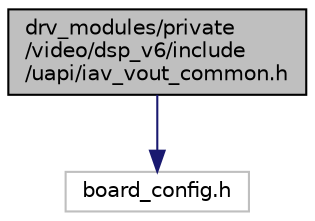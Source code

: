 digraph "drv_modules/private/video/dsp_v6/include/uapi/iav_vout_common.h"
{
 // INTERACTIVE_SVG=YES
 // LATEX_PDF_SIZE
  bgcolor="transparent";
  edge [fontname="Helvetica",fontsize="10",labelfontname="Helvetica",labelfontsize="10"];
  node [fontname="Helvetica",fontsize="10",shape=record];
  Node1 [label="drv_modules/private\l/video/dsp_v6/include\l/uapi/iav_vout_common.h",height=0.2,width=0.4,color="black", fillcolor="grey75", style="filled", fontcolor="black",tooltip="This file defines video output configuration ioctl."];
  Node1 -> Node2 [color="midnightblue",fontsize="10",style="solid",fontname="Helvetica"];
  Node2 [label="board_config.h",height=0.2,width=0.4,color="grey75",tooltip=" "];
}
